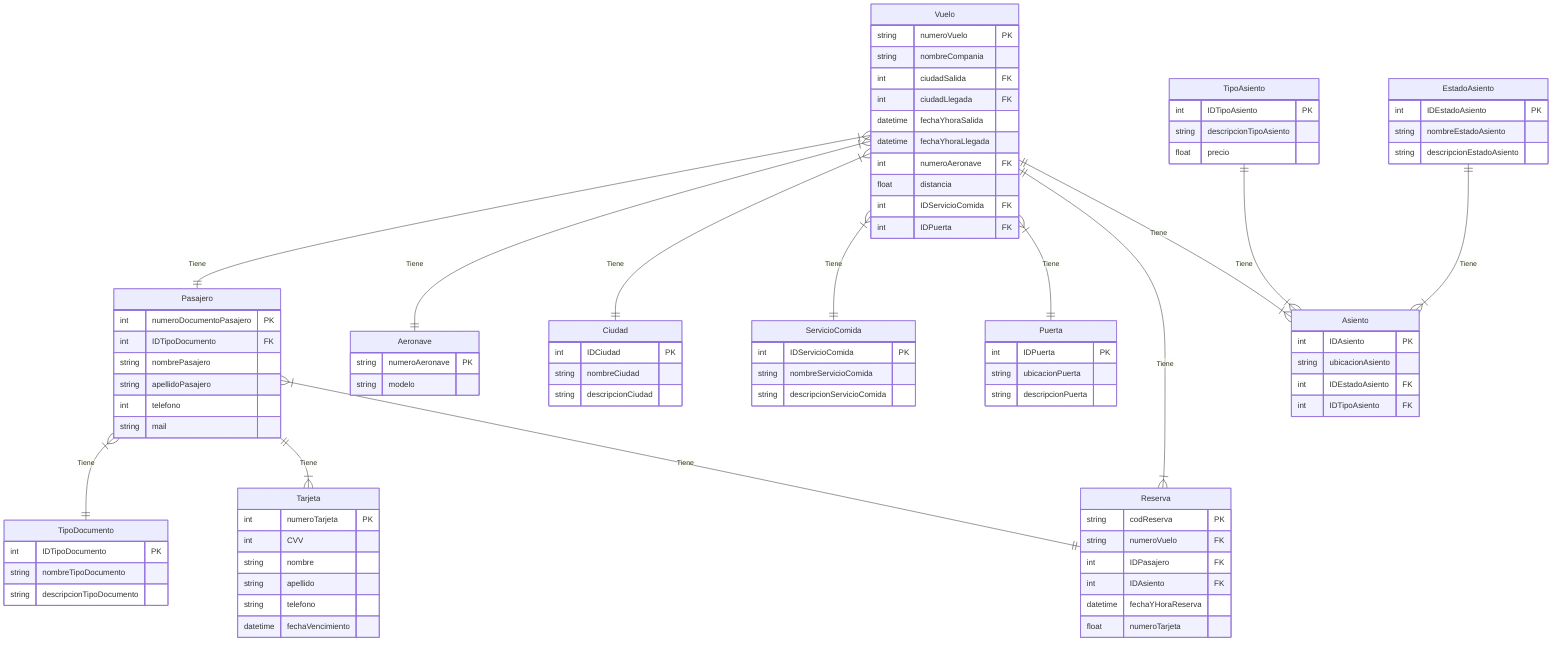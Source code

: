 erDiagram
    Pasajero }|--|| TipoDocumento: Tiene
    Pasajero ||--|{ Tarjeta: Tiene
    Pasajero }|--|| Reserva: Tiene
    Vuelo }|--|| Pasajero: Tiene
    Vuelo }|--|| Aeronave: Tiene
    Vuelo }|--|| Ciudad: Tiene
    Vuelo }|--|| ServicioComida: Tiene
    Vuelo }|--|| Puerta: Tiene
    Vuelo ||--|{ Reserva: Tiene
    Vuelo ||--|{ Asiento: Tiene
    TipoAsiento ||--|{ Asiento: Tiene
    EstadoAsiento ||--|{ Asiento: Tiene

    TipoDocumento {
        int IDTipoDocumento PK
        string nombreTipoDocumento
        string descripcionTipoDocumento
    }

    Tarjeta {
        int numeroTarjeta PK
        int CVV
        string nombre
        string apellido
        string telefono
        datetime fechaVencimiento
    }

    Pasajero {
        int numeroDocumentoPasajero PK
        int IDTipoDocumento FK
        string nombrePasajero
        string apellidoPasajero
        int telefono
        string mail
    }
    
    Ciudad {
        int IDCiudad PK
        string nombreCiudad
        string descripcionCiudad
    }

    Aeronave {
        string numeroAeronave PK
        string modelo
    }

    Puerta {
        int IDPuerta PK
        string ubicacionPuerta
        string descripcionPuerta
    }

    ServicioComida {
        int IDServicioComida PK
        string nombreServicioComida
        string descripcionServicioComida
    }

    EstadoAsiento {
        int IDEstadoAsiento PK
        string nombreEstadoAsiento
        string descripcionEstadoAsiento
    }

    TipoAsiento {
        int IDTipoAsiento PK
        string descripcionTipoAsiento
        float precio
    }

    Asiento {
        int IDAsiento PK
        string ubicacionAsiento
        int IDEstadoAsiento FK
        int IDTipoAsiento FK
    }

    Vuelo {
        string numeroVuelo PK
        string nombreCompania 
        int ciudadSalida FK
        int ciudadLlegada FK
        datetime fechaYhoraSalida
        datetime fechaYhoraLlegada
        int numeroAeronave FK
        float distancia 
        int IDServicioComida FK
        int IDPuerta FK
    }

    Reserva {
        string codReserva PK
        string numeroVuelo FK
        int IDPasajero FK
        int IDAsiento FK
        datetime fechaYHoraReserva
        float numeroTarjeta    
    }